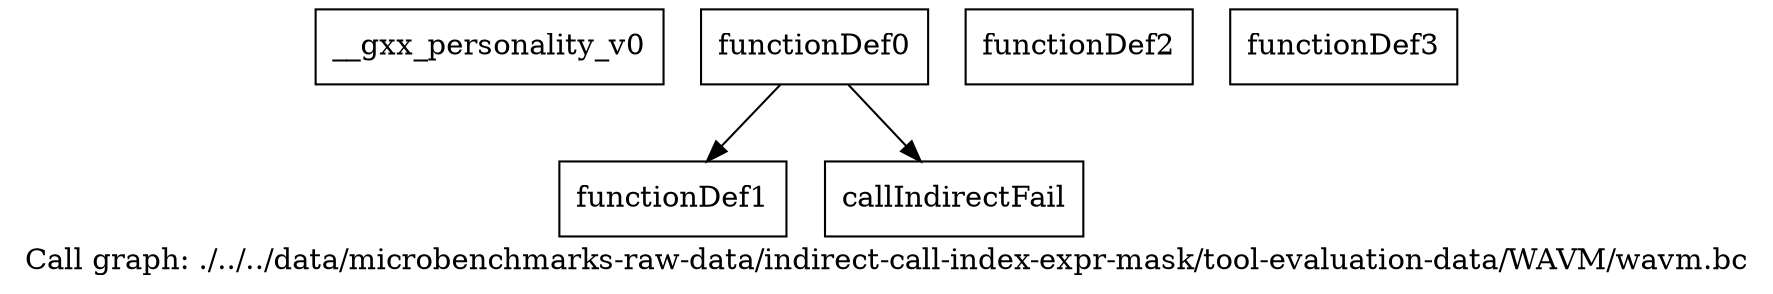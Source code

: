 digraph "Call graph: ./../../data/microbenchmarks-raw-data/indirect-call-index-expr-mask/tool-evaluation-data/WAVM/wavm.bc" {
	label="Call graph: ./../../data/microbenchmarks-raw-data/indirect-call-index-expr-mask/tool-evaluation-data/WAVM/wavm.bc";

	Node0x14a85d0 [shape=record,label="{__gxx_personality_v0}"];
	Node0x14a86b0 [shape=record,label="{functionDef0}"];
	Node0x14a86b0 -> Node0x14a8730;
	Node0x14a86b0 -> Node0x14a87b0;
	Node0x14a8730 [shape=record,label="{functionDef1}"];
	Node0x14a88e0 [shape=record,label="{functionDef2}"];
	Node0x14a8960 [shape=record,label="{functionDef3}"];
	Node0x14a87b0 [shape=record,label="{callIndirectFail}"];
}
